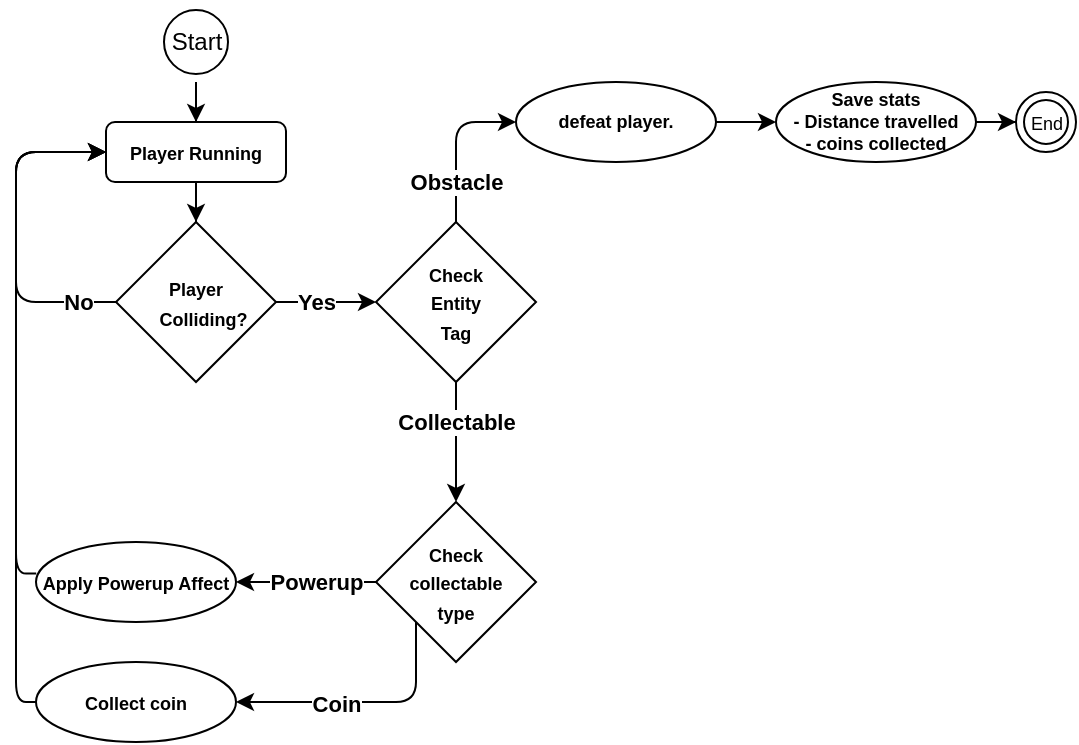 <mxfile version="21.7.0" type="github">
  <diagram name="Page-1" id="_3taAUN7aJ5koNvZiNKl">
    <mxGraphModel dx="788" dy="455" grid="1" gridSize="10" guides="1" tooltips="1" connect="1" arrows="1" fold="1" page="1" pageScale="1" pageWidth="850" pageHeight="1100" math="0" shadow="0">
      <root>
        <mxCell id="0" />
        <mxCell id="1" parent="0" />
        <mxCell id="TOH4lSsbGCEATRDTj4Fx-68" value="" style="edgeStyle=orthogonalEdgeStyle;rounded=0;orthogonalLoop=1;jettySize=auto;html=1;" parent="1" source="TOH4lSsbGCEATRDTj4Fx-61" target="TOH4lSsbGCEATRDTj4Fx-67" edge="1">
          <mxGeometry relative="1" as="geometry" />
        </mxCell>
        <mxCell id="TOH4lSsbGCEATRDTj4Fx-61" value="Start" style="ellipse;html=1;shape=startState;" parent="1" vertex="1">
          <mxGeometry x="80" width="40" height="40" as="geometry" />
        </mxCell>
        <mxCell id="TOH4lSsbGCEATRDTj4Fx-71" value="" style="edgeStyle=orthogonalEdgeStyle;rounded=0;orthogonalLoop=1;jettySize=auto;html=1;" parent="1" source="TOH4lSsbGCEATRDTj4Fx-67" target="TOH4lSsbGCEATRDTj4Fx-70" edge="1">
          <mxGeometry relative="1" as="geometry" />
        </mxCell>
        <mxCell id="TOH4lSsbGCEATRDTj4Fx-67" value="&lt;b&gt;&lt;font style=&quot;font-size: 9px;&quot;&gt;Player Running&lt;/font&gt;&lt;/b&gt;" style="whiteSpace=wrap;html=1;rounded=1;" parent="1" vertex="1">
          <mxGeometry x="55" y="60" width="90" height="30" as="geometry" />
        </mxCell>
        <mxCell id="TOH4lSsbGCEATRDTj4Fx-86" style="edgeStyle=orthogonalEdgeStyle;rounded=0;orthogonalLoop=1;jettySize=auto;html=1;entryX=0;entryY=0.5;entryDx=0;entryDy=0;" parent="1" source="TOH4lSsbGCEATRDTj4Fx-70" edge="1" target="TOH4lSsbGCEATRDTj4Fx-88">
          <mxGeometry relative="1" as="geometry">
            <mxPoint x="170.0" y="150" as="targetPoint" />
          </mxGeometry>
        </mxCell>
        <mxCell id="O6jFMOM33L-5rmhprsdd-16" value="&lt;b&gt;Yes&lt;/b&gt;" style="edgeLabel;html=1;align=center;verticalAlign=middle;resizable=0;points=[];" parent="TOH4lSsbGCEATRDTj4Fx-86" vertex="1" connectable="0">
          <mxGeometry x="-0.461" y="-1" relative="1" as="geometry">
            <mxPoint x="6" y="-1" as="offset" />
          </mxGeometry>
        </mxCell>
        <mxCell id="O6jFMOM33L-5rmhprsdd-14" style="edgeStyle=orthogonalEdgeStyle;orthogonalLoop=1;jettySize=auto;html=1;shadow=0;rounded=1;" parent="1" source="TOH4lSsbGCEATRDTj4Fx-70" target="TOH4lSsbGCEATRDTj4Fx-67" edge="1">
          <mxGeometry relative="1" as="geometry">
            <mxPoint x="-30" y="80" as="targetPoint" />
            <Array as="points">
              <mxPoint x="10" y="150" />
              <mxPoint x="10" y="75" />
            </Array>
          </mxGeometry>
        </mxCell>
        <mxCell id="O6jFMOM33L-5rmhprsdd-15" value="&lt;b&gt;No&lt;/b&gt;" style="edgeLabel;html=1;align=center;verticalAlign=middle;resizable=0;points=[];" parent="O6jFMOM33L-5rmhprsdd-14" vertex="1" connectable="0">
          <mxGeometry x="-0.768" y="-2" relative="1" as="geometry">
            <mxPoint y="2" as="offset" />
          </mxGeometry>
        </mxCell>
        <mxCell id="TOH4lSsbGCEATRDTj4Fx-70" value="&lt;font style=&quot;font-size: 9px;&quot;&gt;&lt;b&gt;&lt;font style=&quot;font-size: 9px;&quot;&gt;Player&lt;br&gt;&lt;/font&gt;&lt;/b&gt;&lt;b style=&quot;text-align: justify; background-color: initial;&quot;&gt;&lt;font style=&quot;font-size: 9px;&quot;&gt;&amp;nbsp; &amp;nbsp;Colliding?&lt;/font&gt;&lt;/b&gt;&lt;/font&gt;&lt;b&gt;&lt;font style=&quot;font-size: 9px;&quot;&gt;&lt;br&gt;&lt;/font&gt;&lt;/b&gt;" style="rhombus;whiteSpace=wrap;html=1;" parent="1" vertex="1">
          <mxGeometry x="60" y="110" width="80" height="80" as="geometry" />
        </mxCell>
        <mxCell id="TOH4lSsbGCEATRDTj4Fx-113" style="edgeStyle=orthogonalEdgeStyle;rounded=1;orthogonalLoop=1;jettySize=auto;html=1;entryX=0;entryY=0.5;entryDx=0;entryDy=0;" parent="1" source="TOH4lSsbGCEATRDTj4Fx-88" target="TOH4lSsbGCEATRDTj4Fx-111" edge="1">
          <mxGeometry relative="1" as="geometry">
            <Array as="points">
              <mxPoint x="230" y="60" />
            </Array>
          </mxGeometry>
        </mxCell>
        <mxCell id="TOH4lSsbGCEATRDTj4Fx-116" value="&lt;b&gt;Obstacle&lt;/b&gt;" style="edgeLabel;html=1;align=center;verticalAlign=middle;resizable=0;points=[];" parent="TOH4lSsbGCEATRDTj4Fx-113" vertex="1" connectable="0">
          <mxGeometry x="-0.604" y="2" relative="1" as="geometry">
            <mxPoint x="2" y="-4" as="offset" />
          </mxGeometry>
        </mxCell>
        <mxCell id="O6jFMOM33L-5rmhprsdd-2" value="" style="edgeStyle=orthogonalEdgeStyle;rounded=0;orthogonalLoop=1;jettySize=auto;html=1;" parent="1" source="TOH4lSsbGCEATRDTj4Fx-88" target="O6jFMOM33L-5rmhprsdd-1" edge="1">
          <mxGeometry relative="1" as="geometry" />
        </mxCell>
        <mxCell id="O6jFMOM33L-5rmhprsdd-3" value="&lt;b&gt;Collectable&lt;/b&gt;" style="edgeLabel;html=1;align=center;verticalAlign=middle;resizable=0;points=[];" parent="O6jFMOM33L-5rmhprsdd-2" vertex="1" connectable="0">
          <mxGeometry x="-0.35" relative="1" as="geometry">
            <mxPoint as="offset" />
          </mxGeometry>
        </mxCell>
        <mxCell id="TOH4lSsbGCEATRDTj4Fx-88" value="&lt;span style=&quot;font-size: 9px;&quot;&gt;&lt;b&gt;Check &lt;br&gt;Entity&lt;br&gt;Tag&lt;/b&gt;&lt;/span&gt;" style="rhombus;whiteSpace=wrap;html=1;" parent="1" vertex="1">
          <mxGeometry x="190" y="110" width="80" height="80" as="geometry" />
        </mxCell>
        <mxCell id="TOH4lSsbGCEATRDTj4Fx-120" value="" style="edgeStyle=orthogonalEdgeStyle;rounded=0;orthogonalLoop=1;jettySize=auto;html=1;" parent="1" source="TOH4lSsbGCEATRDTj4Fx-111" target="TOH4lSsbGCEATRDTj4Fx-119" edge="1">
          <mxGeometry relative="1" as="geometry" />
        </mxCell>
        <mxCell id="TOH4lSsbGCEATRDTj4Fx-111" value="&lt;font style=&quot;font-size: 9px;&quot;&gt;&lt;b&gt;defeat player.&lt;/b&gt;&lt;/font&gt;" style="ellipse;whiteSpace=wrap;html=1;align=center;fontSize=8;" parent="1" vertex="1">
          <mxGeometry x="260" y="40" width="100" height="40" as="geometry" />
        </mxCell>
        <mxCell id="TOH4lSsbGCEATRDTj4Fx-122" style="edgeStyle=orthogonalEdgeStyle;rounded=0;orthogonalLoop=1;jettySize=auto;html=1;entryX=0;entryY=0.5;entryDx=0;entryDy=0;" parent="1" source="TOH4lSsbGCEATRDTj4Fx-119" target="TOH4lSsbGCEATRDTj4Fx-121" edge="1">
          <mxGeometry relative="1" as="geometry" />
        </mxCell>
        <mxCell id="TOH4lSsbGCEATRDTj4Fx-119" value="&lt;font style=&quot;font-size: 9px;&quot;&gt;&lt;b&gt;Save stats&lt;br&gt;- Distance travelled&lt;br&gt;- coins collected&lt;/b&gt;&lt;/font&gt;" style="ellipse;whiteSpace=wrap;html=1;align=center;fontSize=8;" parent="1" vertex="1">
          <mxGeometry x="390" y="40" width="100" height="40" as="geometry" />
        </mxCell>
        <mxCell id="TOH4lSsbGCEATRDTj4Fx-121" value="&lt;font style=&quot;font-size: 9px;&quot;&gt;End&lt;/font&gt;" style="ellipse;html=1;shape=endState;" parent="1" vertex="1">
          <mxGeometry x="510" y="45" width="30" height="30" as="geometry" />
        </mxCell>
        <mxCell id="O6jFMOM33L-5rmhprsdd-10" style="edgeStyle=orthogonalEdgeStyle;rounded=0;orthogonalLoop=1;jettySize=auto;html=1;exitX=0;exitY=0.5;exitDx=0;exitDy=0;entryX=1;entryY=0.5;entryDx=0;entryDy=0;" parent="1" source="O6jFMOM33L-5rmhprsdd-1" target="O6jFMOM33L-5rmhprsdd-9" edge="1">
          <mxGeometry relative="1" as="geometry" />
        </mxCell>
        <mxCell id="O6jFMOM33L-5rmhprsdd-11" value="&lt;b&gt;Powerup&lt;/b&gt;" style="edgeLabel;html=1;align=center;verticalAlign=middle;resizable=0;points=[];" parent="O6jFMOM33L-5rmhprsdd-10" vertex="1" connectable="0">
          <mxGeometry x="-0.309" relative="1" as="geometry">
            <mxPoint x="-6" as="offset" />
          </mxGeometry>
        </mxCell>
        <mxCell id="O6jFMOM33L-5rmhprsdd-19" style="edgeStyle=orthogonalEdgeStyle;rounded=1;orthogonalLoop=1;jettySize=auto;html=1;entryX=1;entryY=0.5;entryDx=0;entryDy=0;" parent="1" source="O6jFMOM33L-5rmhprsdd-1" target="O6jFMOM33L-5rmhprsdd-18" edge="1">
          <mxGeometry relative="1" as="geometry">
            <Array as="points">
              <mxPoint x="210" y="350" />
            </Array>
          </mxGeometry>
        </mxCell>
        <mxCell id="O6jFMOM33L-5rmhprsdd-22" value="&lt;b&gt;Coin&lt;/b&gt;" style="edgeLabel;html=1;align=center;verticalAlign=middle;resizable=0;points=[];" parent="O6jFMOM33L-5rmhprsdd-19" vertex="1" connectable="0">
          <mxGeometry x="0.227" y="1" relative="1" as="geometry">
            <mxPoint as="offset" />
          </mxGeometry>
        </mxCell>
        <mxCell id="O6jFMOM33L-5rmhprsdd-1" value="&lt;font style=&quot;font-size: 9px;&quot;&gt;&lt;b style=&quot;&quot;&gt;Check&lt;br&gt;collectable&lt;br&gt;type&lt;/b&gt;&lt;/font&gt;" style="rhombus;whiteSpace=wrap;html=1;" parent="1" vertex="1">
          <mxGeometry x="190" y="250" width="80" height="80" as="geometry" />
        </mxCell>
        <mxCell id="O6jFMOM33L-5rmhprsdd-12" style="edgeStyle=orthogonalEdgeStyle;rounded=1;orthogonalLoop=1;jettySize=auto;html=1;entryX=0;entryY=0.5;entryDx=0;entryDy=0;exitX=0.001;exitY=0.394;exitDx=0;exitDy=0;exitPerimeter=0;" parent="1" source="O6jFMOM33L-5rmhprsdd-9" edge="1">
          <mxGeometry relative="1" as="geometry">
            <mxPoint x="10" y="290" as="sourcePoint" />
            <mxPoint x="55" y="75" as="targetPoint" />
            <Array as="points">
              <mxPoint x="10" y="286" />
              <mxPoint x="10" y="75" />
            </Array>
          </mxGeometry>
        </mxCell>
        <mxCell id="O6jFMOM33L-5rmhprsdd-9" value="&lt;font style=&quot;font-size: 9px;&quot;&gt;&lt;b&gt;Apply Powerup Affect&lt;/b&gt;&lt;/font&gt;" style="ellipse;whiteSpace=wrap;html=1;align=center;" parent="1" vertex="1">
          <mxGeometry x="20" y="270" width="100" height="40" as="geometry" />
        </mxCell>
        <mxCell id="O6jFMOM33L-5rmhprsdd-21" style="edgeStyle=orthogonalEdgeStyle;rounded=1;orthogonalLoop=1;jettySize=auto;html=1;entryX=0;entryY=0.5;entryDx=0;entryDy=0;" parent="1" source="O6jFMOM33L-5rmhprsdd-18" target="TOH4lSsbGCEATRDTj4Fx-67" edge="1">
          <mxGeometry relative="1" as="geometry">
            <Array as="points">
              <mxPoint x="10" y="350" />
              <mxPoint x="10" y="75" />
            </Array>
          </mxGeometry>
        </mxCell>
        <mxCell id="O6jFMOM33L-5rmhprsdd-18" value="&lt;font style=&quot;font-size: 9px;&quot;&gt;&lt;b&gt;Collect coin&lt;/b&gt;&lt;/font&gt;" style="ellipse;whiteSpace=wrap;html=1;align=center;" parent="1" vertex="1">
          <mxGeometry x="20" y="330" width="100" height="40" as="geometry" />
        </mxCell>
      </root>
    </mxGraphModel>
  </diagram>
</mxfile>
